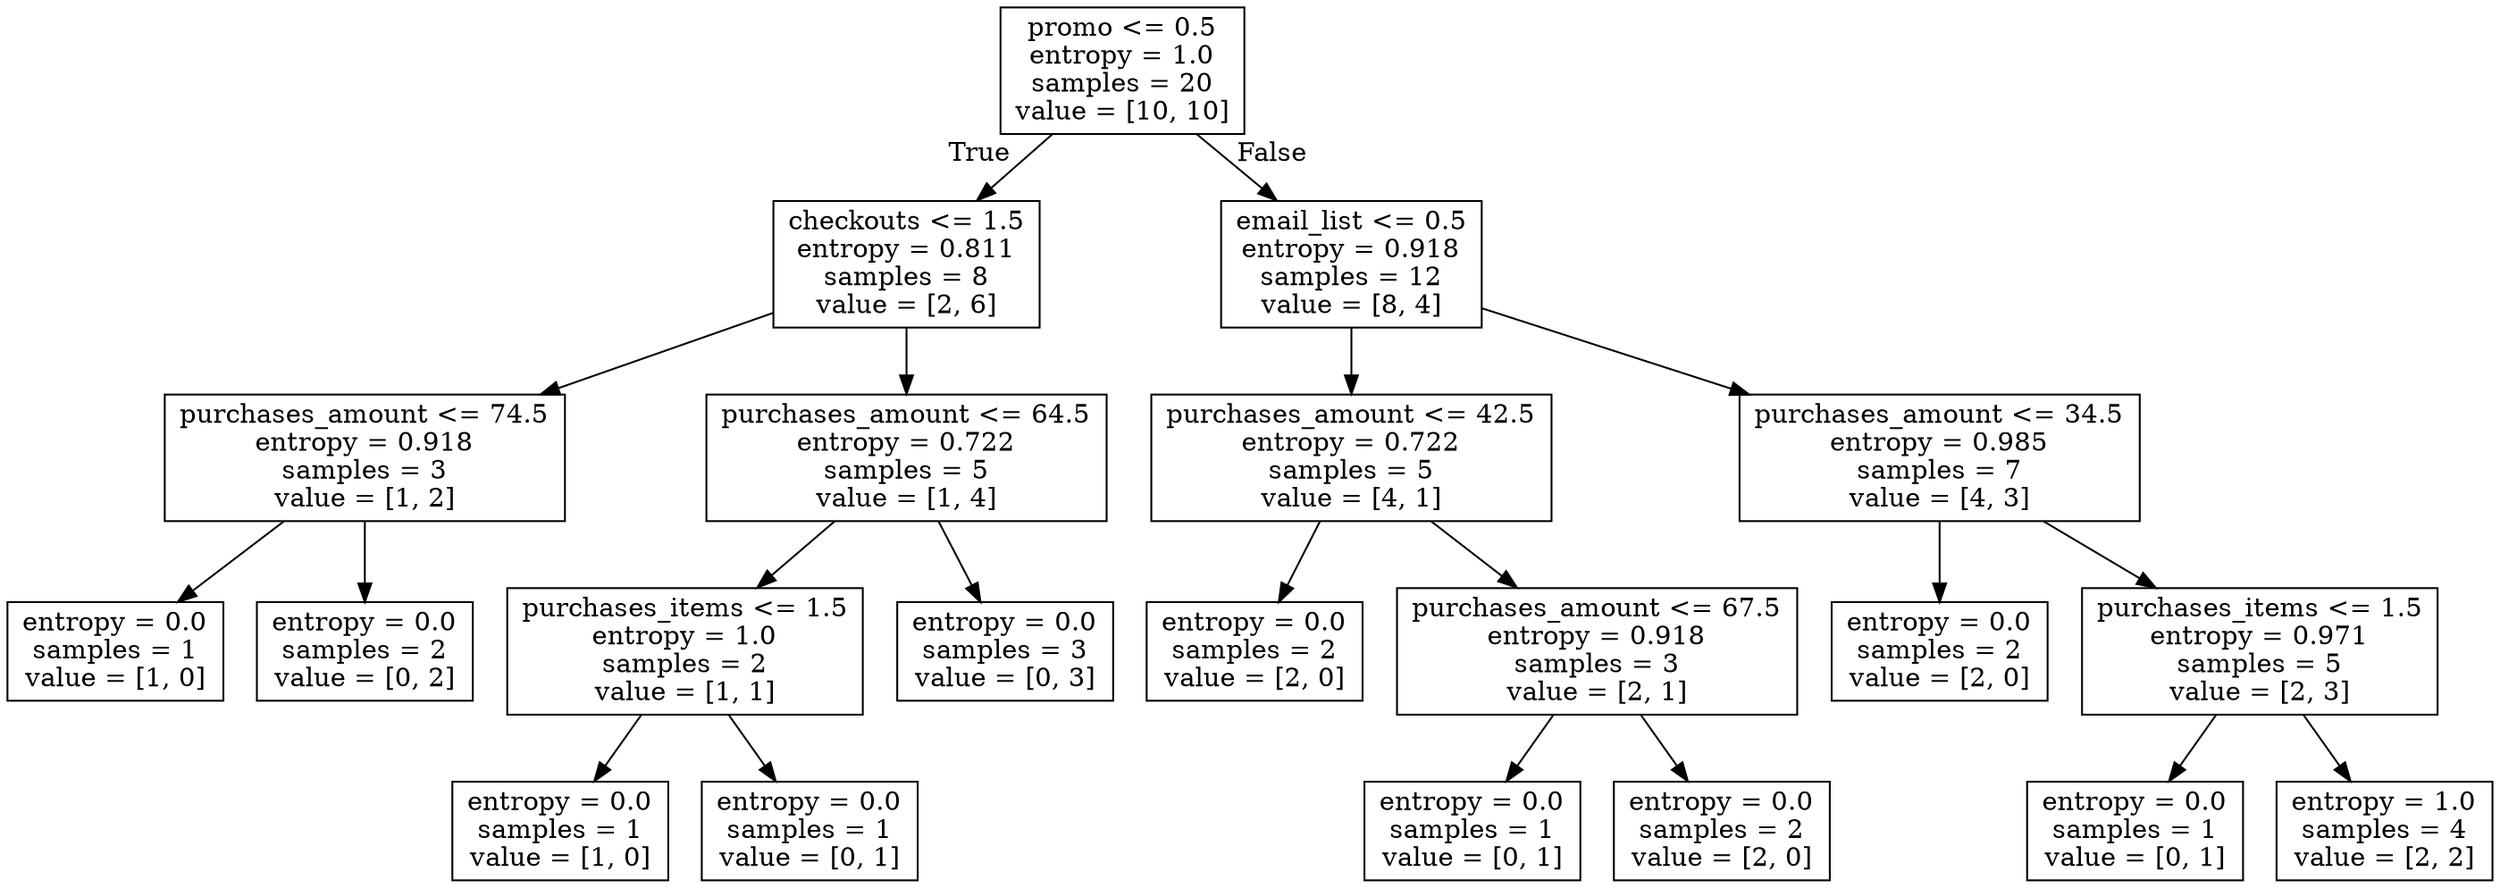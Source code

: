 digraph Tree {
node [shape=box] ;
0 [label="promo <= 0.5\nentropy = 1.0\nsamples = 20\nvalue = [10, 10]"] ;
1 [label="checkouts <= 1.5\nentropy = 0.811\nsamples = 8\nvalue = [2, 6]"] ;
0 -> 1 [labeldistance=2.5, labelangle=45, headlabel="True"] ;
2 [label="purchases_amount <= 74.5\nentropy = 0.918\nsamples = 3\nvalue = [1, 2]"] ;
1 -> 2 ;
3 [label="entropy = 0.0\nsamples = 1\nvalue = [1, 0]"] ;
2 -> 3 ;
4 [label="entropy = 0.0\nsamples = 2\nvalue = [0, 2]"] ;
2 -> 4 ;
5 [label="purchases_amount <= 64.5\nentropy = 0.722\nsamples = 5\nvalue = [1, 4]"] ;
1 -> 5 ;
6 [label="purchases_items <= 1.5\nentropy = 1.0\nsamples = 2\nvalue = [1, 1]"] ;
5 -> 6 ;
7 [label="entropy = 0.0\nsamples = 1\nvalue = [1, 0]"] ;
6 -> 7 ;
8 [label="entropy = 0.0\nsamples = 1\nvalue = [0, 1]"] ;
6 -> 8 ;
9 [label="entropy = 0.0\nsamples = 3\nvalue = [0, 3]"] ;
5 -> 9 ;
10 [label="email_list <= 0.5\nentropy = 0.918\nsamples = 12\nvalue = [8, 4]"] ;
0 -> 10 [labeldistance=2.5, labelangle=-45, headlabel="False"] ;
11 [label="purchases_amount <= 42.5\nentropy = 0.722\nsamples = 5\nvalue = [4, 1]"] ;
10 -> 11 ;
12 [label="entropy = 0.0\nsamples = 2\nvalue = [2, 0]"] ;
11 -> 12 ;
13 [label="purchases_amount <= 67.5\nentropy = 0.918\nsamples = 3\nvalue = [2, 1]"] ;
11 -> 13 ;
14 [label="entropy = 0.0\nsamples = 1\nvalue = [0, 1]"] ;
13 -> 14 ;
15 [label="entropy = 0.0\nsamples = 2\nvalue = [2, 0]"] ;
13 -> 15 ;
16 [label="purchases_amount <= 34.5\nentropy = 0.985\nsamples = 7\nvalue = [4, 3]"] ;
10 -> 16 ;
17 [label="entropy = 0.0\nsamples = 2\nvalue = [2, 0]"] ;
16 -> 17 ;
18 [label="purchases_items <= 1.5\nentropy = 0.971\nsamples = 5\nvalue = [2, 3]"] ;
16 -> 18 ;
19 [label="entropy = 0.0\nsamples = 1\nvalue = [0, 1]"] ;
18 -> 19 ;
20 [label="entropy = 1.0\nsamples = 4\nvalue = [2, 2]"] ;
18 -> 20 ;
}